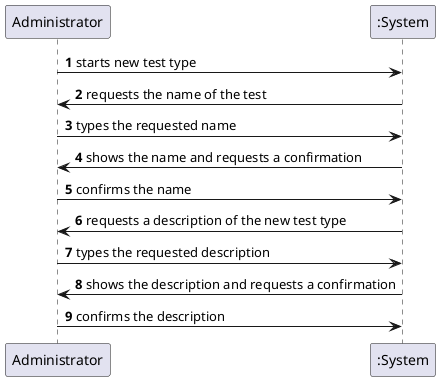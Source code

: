 @startuml

autonumber

Administrator -> ":System": starts new test type
":System" -> Administrator: requests the name of the test
Administrator -> ":System": types the requested name
":System" -> Administrator: shows the name and requests a confirmation
Administrator -> ":System": confirms the name
":System" -> Administrator: requests a description of the new test type
Administrator -> ":System": types the requested description
":System" -> Administrator: shows the description and requests a confirmation
Administrator -> ":System": confirms the description


@enduml